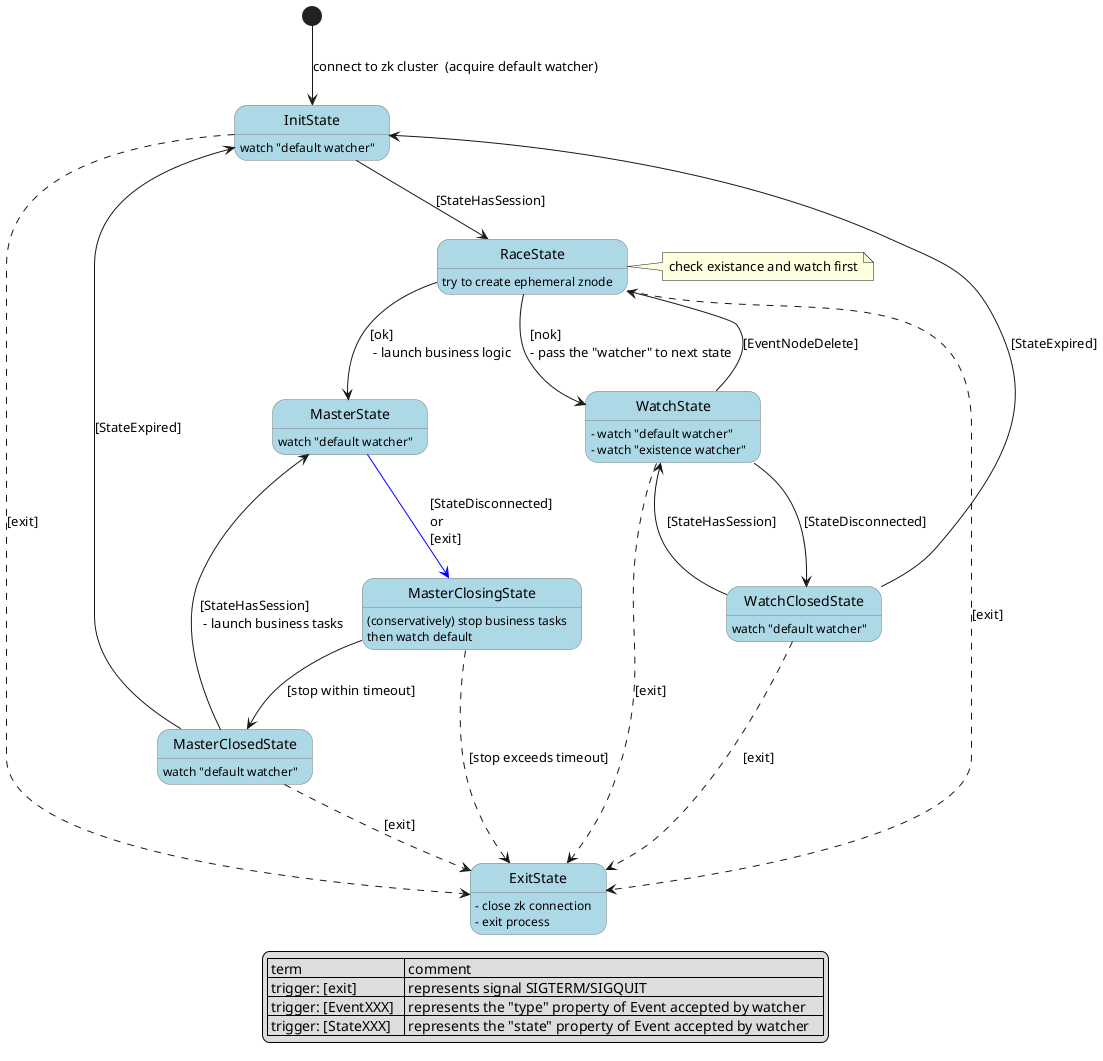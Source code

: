 @startuml
hide empty description
skinparam defaultTextAlignment left

skinparam state {
  StartColor Black
  EndColor Red
  BackgroundColor LightBlue
  BorderColor Gray
  FontName Impact
}

[*] --> InitState: connect to zk cluster  (acquire default watcher)
InitState: watch "default watcher"

InitState -down-> RaceState: [StateHasSession]
RaceState: try to create ephemeral znode
note right of RaceState
check existance and watch first
end note

RaceState -down-> MasterState: [ok]\n - launch business logic
RaceState -down-> WatchState: [nok]\n- pass the "watcher" to next state

WatchState: - watch "default watcher"\n- watch "existence watcher"
WatchState -up-> RaceState: [EventNodeDelete]
WatchState -down-> WatchClosedState: [StateDisconnected]
WatchClosedState: watch "default watcher"
WatchClosedState -up-> WatchState: [StateHasSession]
WatchClosedState -up-> InitState: [StateExpired]

MasterState: watch "default watcher"
MasterState -down[#blue]-> MasterClosingState: [StateDisconnected]\nor\n[exit]
MasterClosingState: (conservatively) stop business tasks\nthen watch default 
MasterClosingState -down-> MasterClosedState: [stop within timeout]
MasterClosingState -down[dashed]-> ExitState: [stop exceeds timeout]
MasterClosedState: watch "default watcher"
MasterClosedState -up-> MasterState: [StateHasSession]\n - launch business tasks
MasterClosedState -up-> InitState: [StateExpired]

InitState -down[dashed]-> ExitState: [exit]
RaceState -down[dashed]-> ExitState: [exit]
MasterClosedState -down[dashed]-> ExitState: [exit]
WatchState -down[dashed]-> ExitState: [exit]
WatchClosedState -down[dashed]-> ExitState: [exit]

ExitState: - close zk connection\n- exit process

legend
| term | comment |
| trigger: [exit] | represents signal SIGTERM/SIGQUIT|
| trigger: [EventXXX]   | represents the "type" property of Event accepted by watcher    |
| trigger: [StateXXX]   | represents the "state" property of Event accepted by watcher    |
endlegend

@enduml
